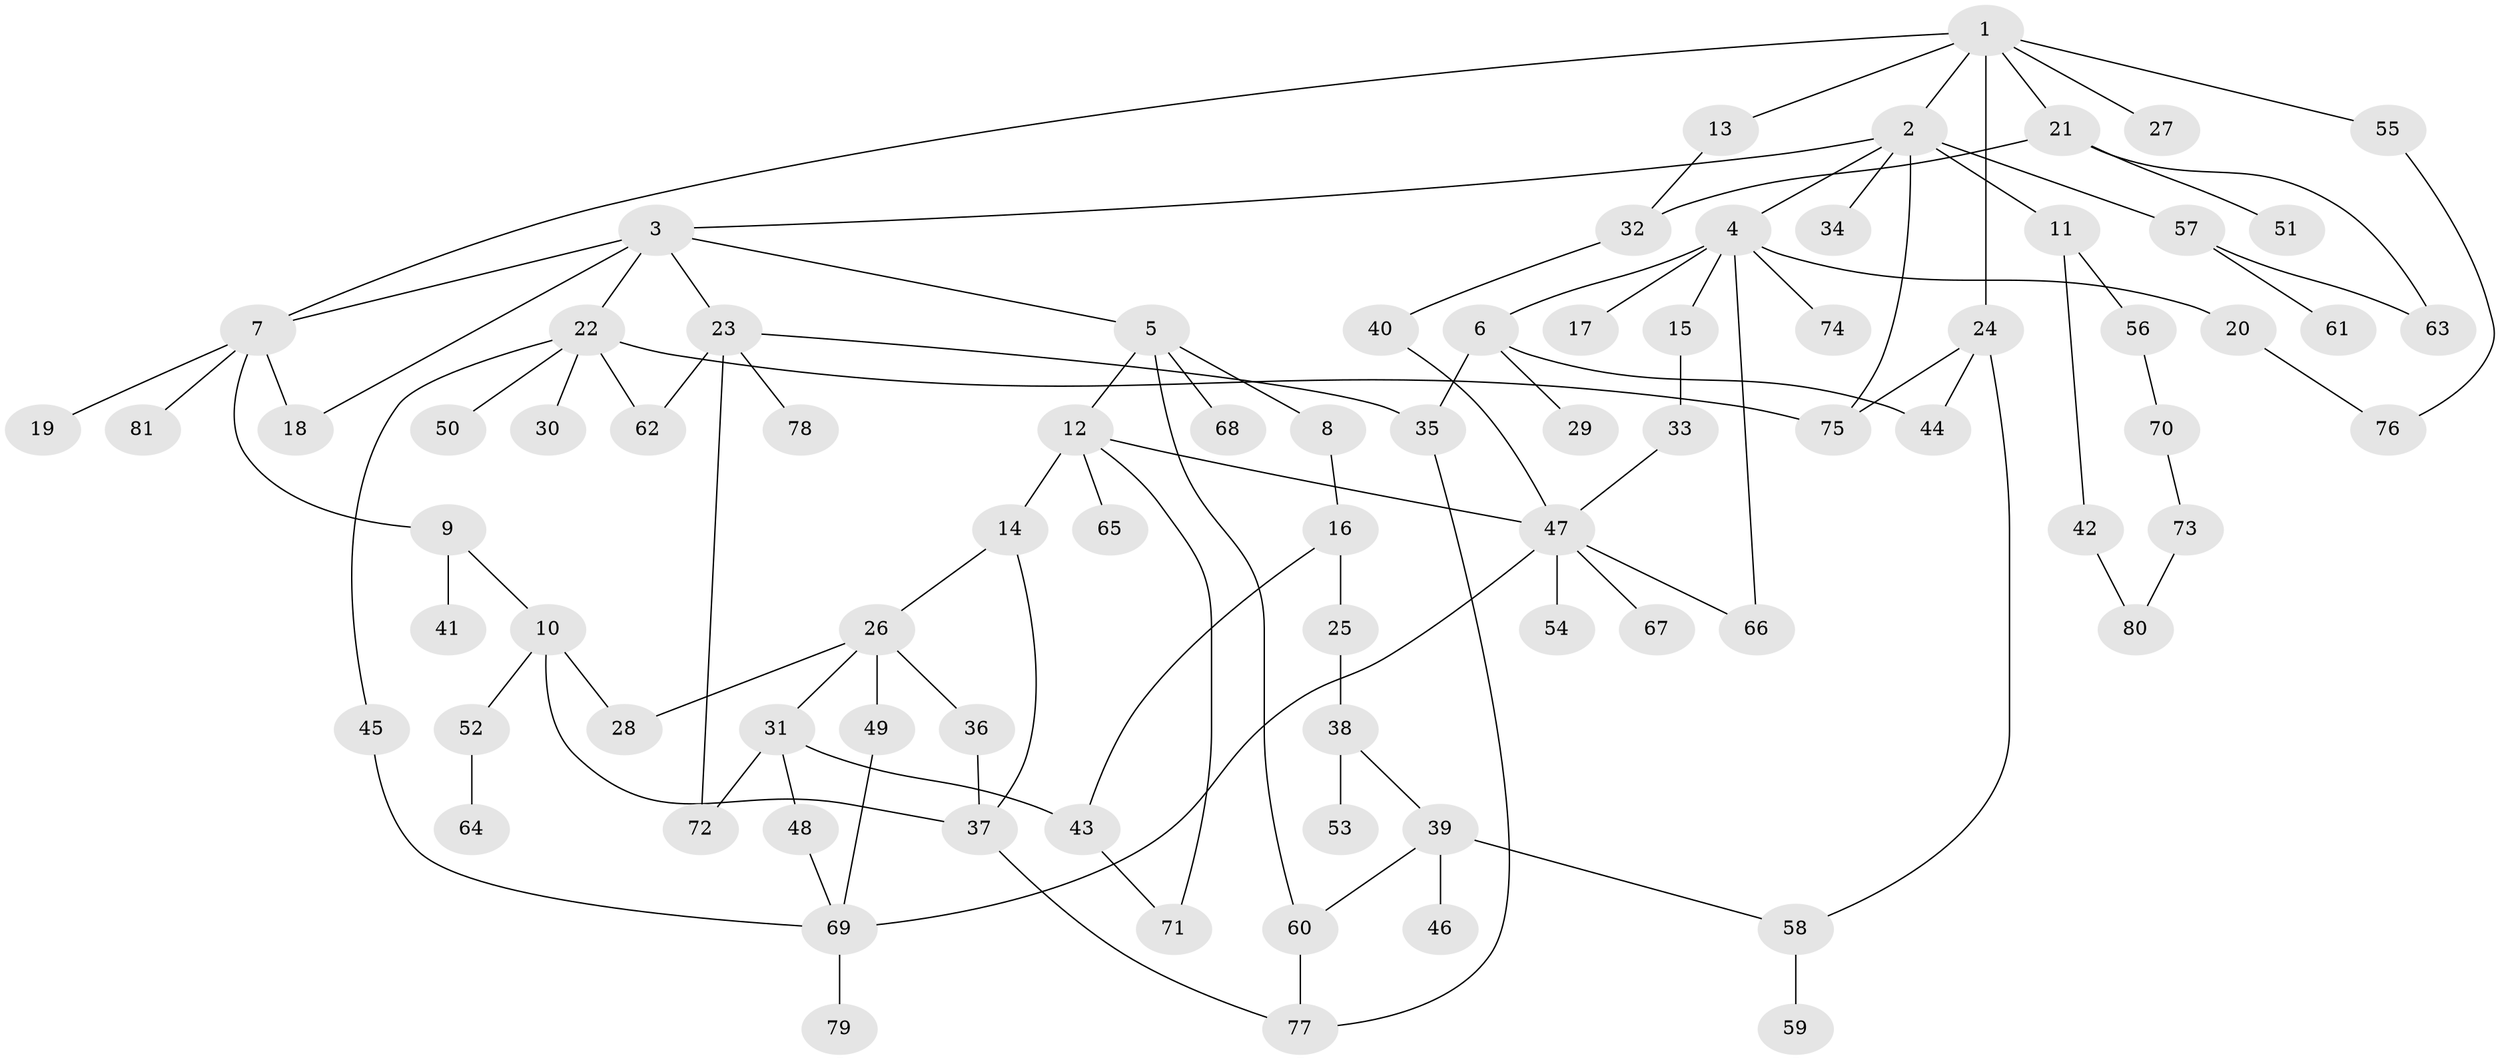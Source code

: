 // coarse degree distribution, {6: 0.03571428571428571, 8: 0.017857142857142856, 5: 0.125, 7: 0.017857142857142856, 3: 0.14285714285714285, 4: 0.07142857142857142, 2: 0.32142857142857145, 10: 0.017857142857142856, 1: 0.25}
// Generated by graph-tools (version 1.1) at 2025/23/03/03/25 07:23:32]
// undirected, 81 vertices, 107 edges
graph export_dot {
graph [start="1"]
  node [color=gray90,style=filled];
  1;
  2;
  3;
  4;
  5;
  6;
  7;
  8;
  9;
  10;
  11;
  12;
  13;
  14;
  15;
  16;
  17;
  18;
  19;
  20;
  21;
  22;
  23;
  24;
  25;
  26;
  27;
  28;
  29;
  30;
  31;
  32;
  33;
  34;
  35;
  36;
  37;
  38;
  39;
  40;
  41;
  42;
  43;
  44;
  45;
  46;
  47;
  48;
  49;
  50;
  51;
  52;
  53;
  54;
  55;
  56;
  57;
  58;
  59;
  60;
  61;
  62;
  63;
  64;
  65;
  66;
  67;
  68;
  69;
  70;
  71;
  72;
  73;
  74;
  75;
  76;
  77;
  78;
  79;
  80;
  81;
  1 -- 2;
  1 -- 13;
  1 -- 21;
  1 -- 24;
  1 -- 27;
  1 -- 55;
  1 -- 7;
  2 -- 3;
  2 -- 4;
  2 -- 11;
  2 -- 34;
  2 -- 57;
  2 -- 75;
  3 -- 5;
  3 -- 7;
  3 -- 22;
  3 -- 23;
  3 -- 18;
  4 -- 6;
  4 -- 15;
  4 -- 17;
  4 -- 20;
  4 -- 66;
  4 -- 74;
  5 -- 8;
  5 -- 12;
  5 -- 68;
  5 -- 60;
  6 -- 29;
  6 -- 35;
  6 -- 44;
  7 -- 9;
  7 -- 18;
  7 -- 19;
  7 -- 81;
  8 -- 16;
  9 -- 10;
  9 -- 41;
  10 -- 28;
  10 -- 52;
  10 -- 37;
  11 -- 42;
  11 -- 56;
  12 -- 14;
  12 -- 65;
  12 -- 71;
  12 -- 47;
  13 -- 32;
  14 -- 26;
  14 -- 37;
  15 -- 33;
  16 -- 25;
  16 -- 43;
  20 -- 76;
  21 -- 51;
  21 -- 63;
  21 -- 32;
  22 -- 30;
  22 -- 45;
  22 -- 50;
  22 -- 62;
  22 -- 75;
  23 -- 78;
  23 -- 72;
  23 -- 62;
  23 -- 35;
  24 -- 44;
  24 -- 75;
  24 -- 58;
  25 -- 38;
  26 -- 31;
  26 -- 36;
  26 -- 49;
  26 -- 28;
  31 -- 43;
  31 -- 48;
  31 -- 72;
  32 -- 40;
  33 -- 47;
  35 -- 77;
  36 -- 37;
  37 -- 77;
  38 -- 39;
  38 -- 53;
  39 -- 46;
  39 -- 58;
  39 -- 60;
  40 -- 47;
  42 -- 80;
  43 -- 71;
  45 -- 69;
  47 -- 54;
  47 -- 67;
  47 -- 66;
  47 -- 69;
  48 -- 69;
  49 -- 69;
  52 -- 64;
  55 -- 76;
  56 -- 70;
  57 -- 61;
  57 -- 63;
  58 -- 59;
  60 -- 77;
  69 -- 79;
  70 -- 73;
  73 -- 80;
}
